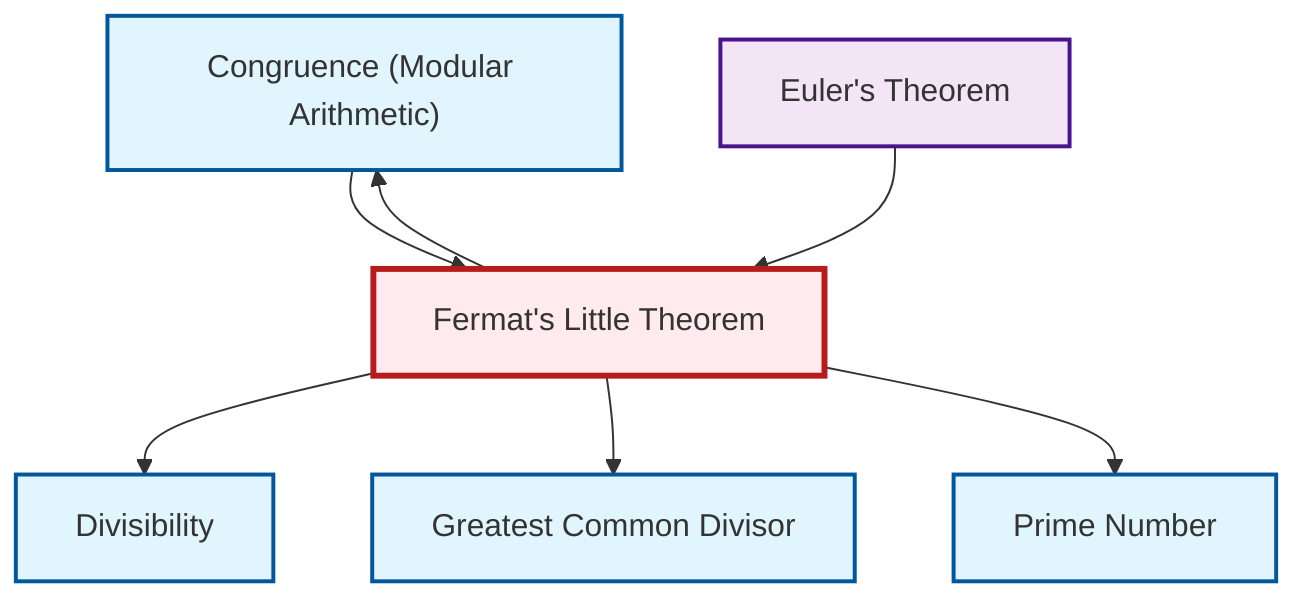 graph TD
    classDef definition fill:#e1f5fe,stroke:#01579b,stroke-width:2px
    classDef theorem fill:#f3e5f5,stroke:#4a148c,stroke-width:2px
    classDef axiom fill:#fff3e0,stroke:#e65100,stroke-width:2px
    classDef example fill:#e8f5e9,stroke:#1b5e20,stroke-width:2px
    classDef current fill:#ffebee,stroke:#b71c1c,stroke-width:3px
    def-gcd["Greatest Common Divisor"]:::definition
    def-congruence["Congruence (Modular Arithmetic)"]:::definition
    thm-fermat-little["Fermat's Little Theorem"]:::theorem
    def-prime["Prime Number"]:::definition
    def-divisibility["Divisibility"]:::definition
    thm-euler["Euler's Theorem"]:::theorem
    thm-fermat-little --> def-congruence
    thm-fermat-little --> def-divisibility
    thm-fermat-little --> def-gcd
    def-congruence --> thm-fermat-little
    thm-euler --> thm-fermat-little
    thm-fermat-little --> def-prime
    class thm-fermat-little current